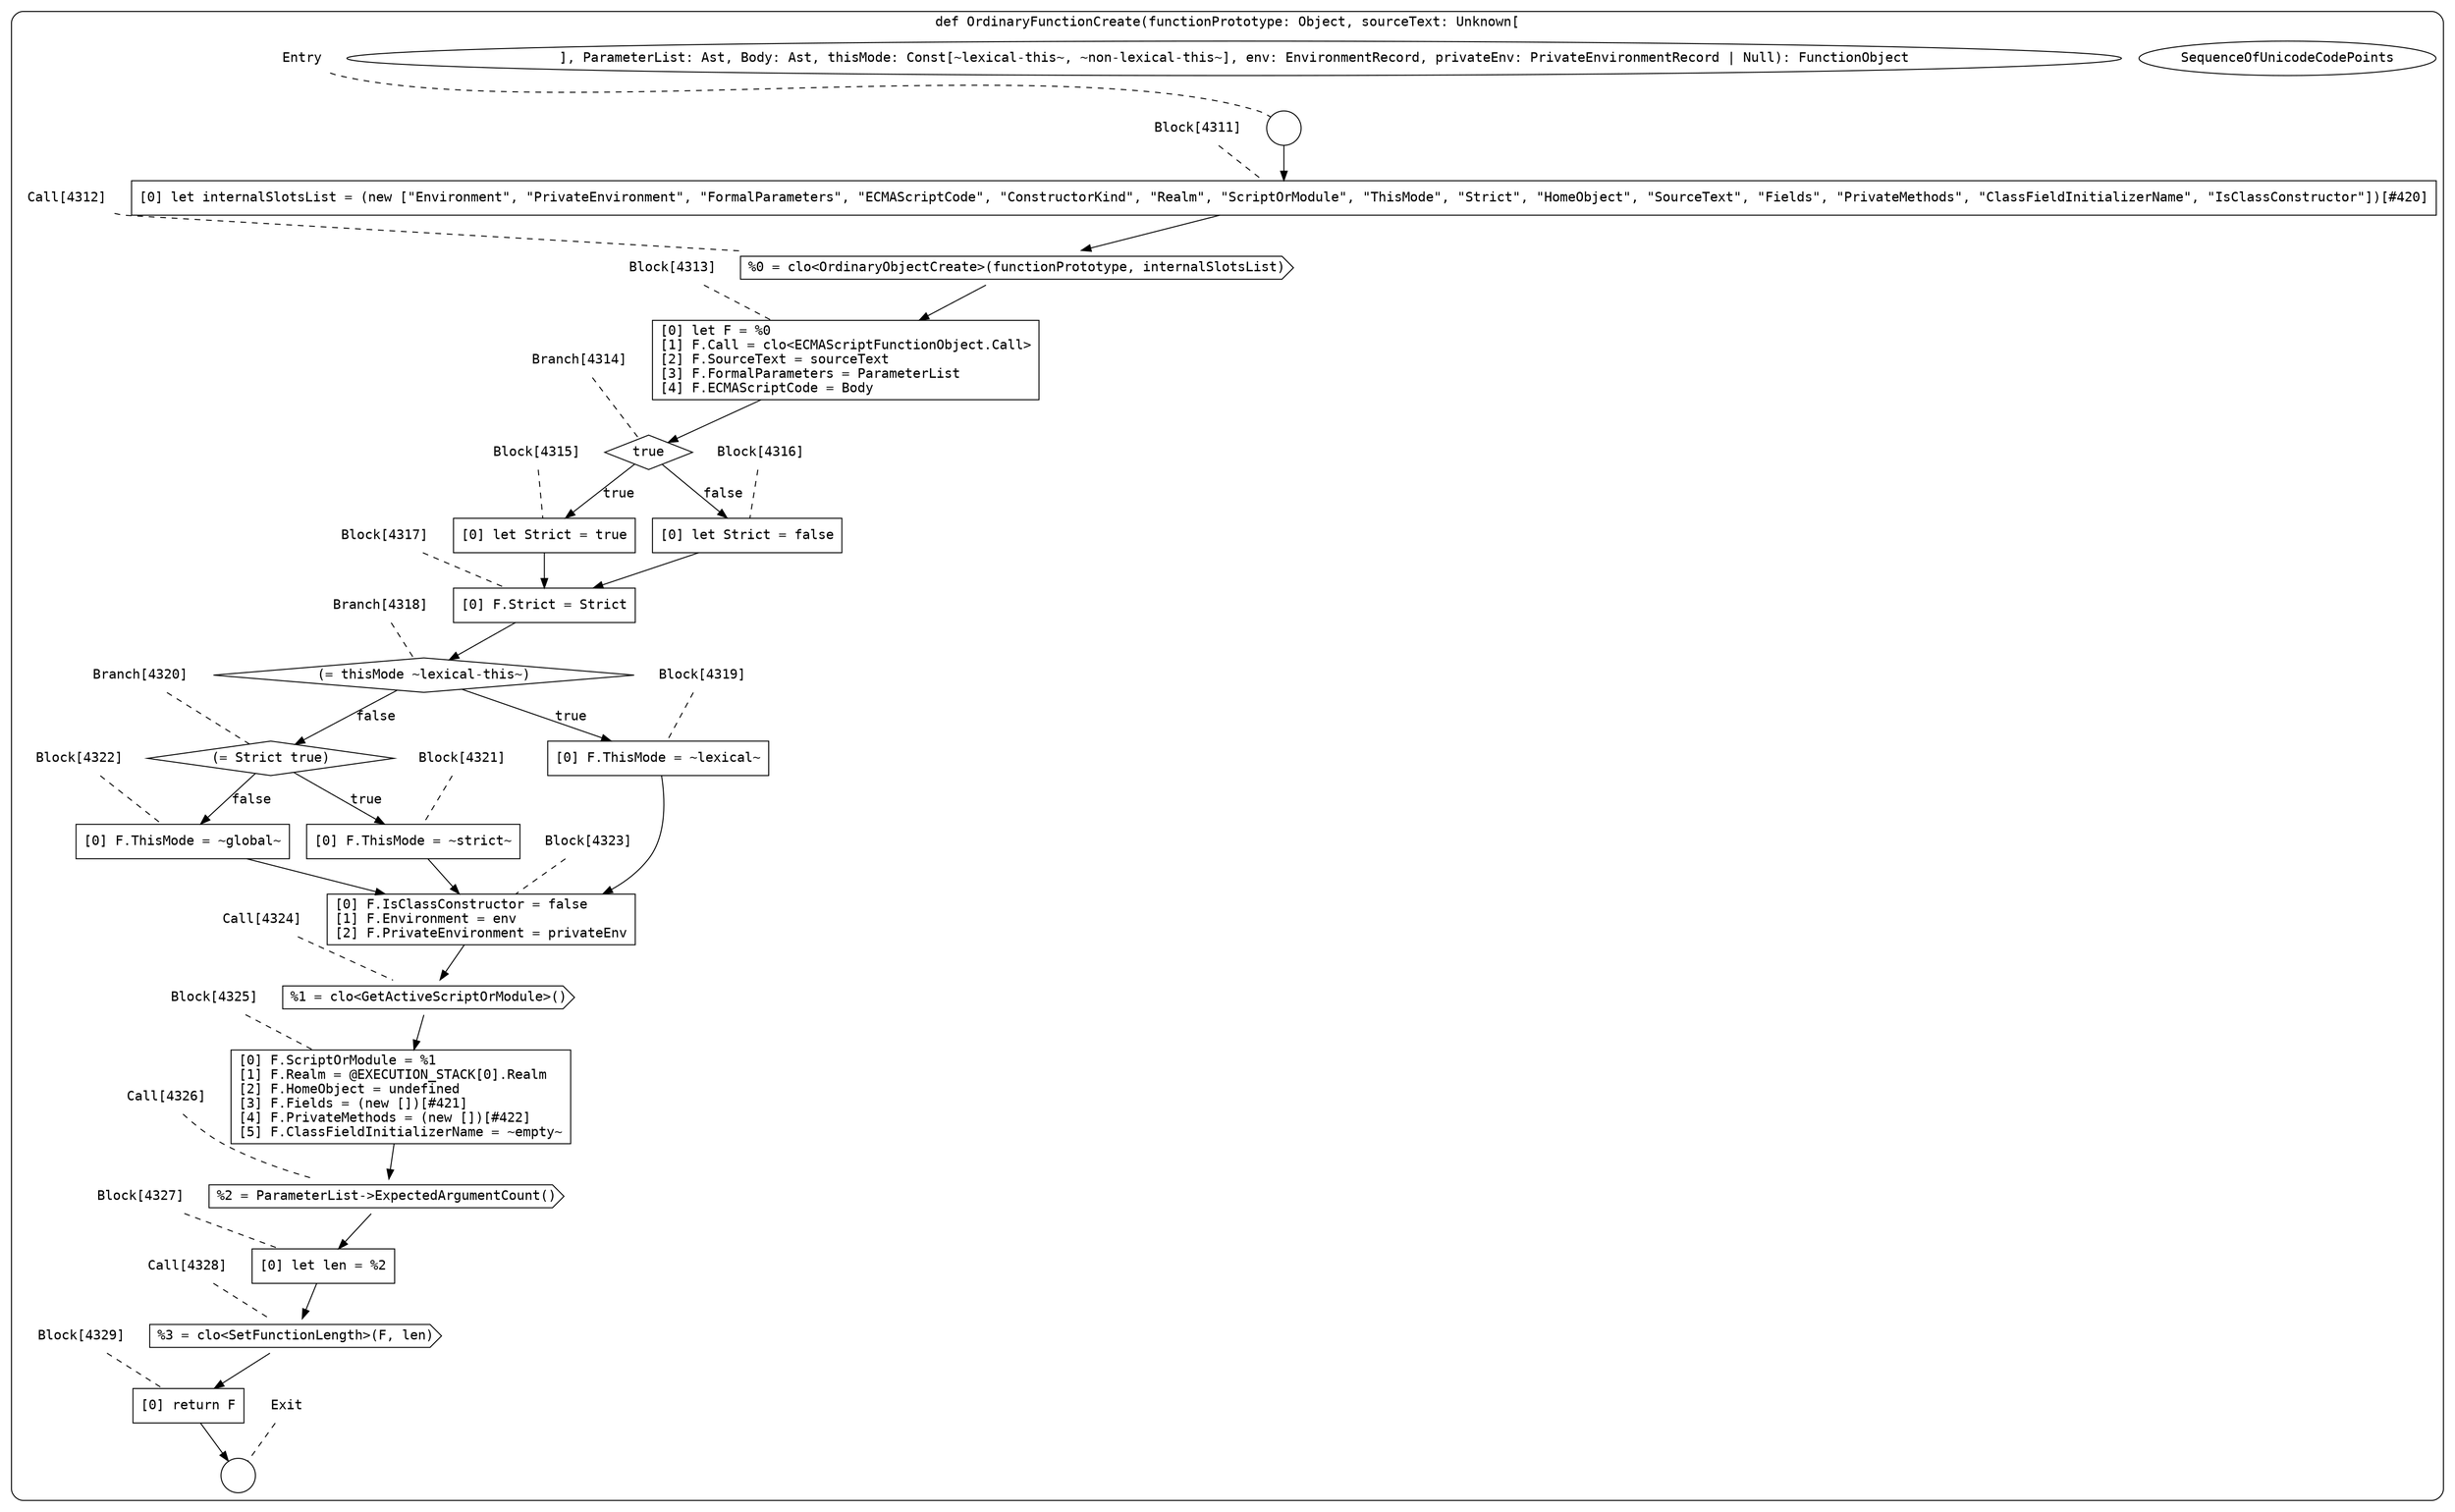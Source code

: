 digraph {
  graph [fontname = "Consolas"]
  node [fontname = "Consolas"]
  edge [fontname = "Consolas"]
  subgraph cluster1089 {
    label = "def OrdinaryFunctionCreate(functionPrototype: Object, sourceText: Unknown["SequenceOfUnicodeCodePoints"], ParameterList: Ast, Body: Ast, thisMode: Const[~lexical-this~, ~non-lexical-this~], env: EnvironmentRecord, privateEnv: PrivateEnvironmentRecord | Null): FunctionObject"
    style = rounded
    cluster1089_entry_name [shape=none, label=<<font color="black">Entry</font>>]
    cluster1089_entry_name -> cluster1089_entry [arrowhead=none, color="black", style=dashed]
    cluster1089_entry [shape=circle label=" " color="black" fillcolor="white" style=filled]
    cluster1089_entry -> node4311 [color="black"]
    cluster1089_exit_name [shape=none, label=<<font color="black">Exit</font>>]
    cluster1089_exit_name -> cluster1089_exit [arrowhead=none, color="black", style=dashed]
    cluster1089_exit [shape=circle label=" " color="black" fillcolor="white" style=filled]
    node4311_name [shape=none, label=<<font color="black">Block[4311]</font>>]
    node4311_name -> node4311 [arrowhead=none, color="black", style=dashed]
    node4311 [shape=box, label=<<font color="black">[0] let internalSlotsList = (new [&quot;Environment&quot;, &quot;PrivateEnvironment&quot;, &quot;FormalParameters&quot;, &quot;ECMAScriptCode&quot;, &quot;ConstructorKind&quot;, &quot;Realm&quot;, &quot;ScriptOrModule&quot;, &quot;ThisMode&quot;, &quot;Strict&quot;, &quot;HomeObject&quot;, &quot;SourceText&quot;, &quot;Fields&quot;, &quot;PrivateMethods&quot;, &quot;ClassFieldInitializerName&quot;, &quot;IsClassConstructor&quot;])[#420]<BR ALIGN="LEFT"/></font>> color="black" fillcolor="white", style=filled]
    node4311 -> node4312 [color="black"]
    node4312_name [shape=none, label=<<font color="black">Call[4312]</font>>]
    node4312_name -> node4312 [arrowhead=none, color="black", style=dashed]
    node4312 [shape=cds, label=<<font color="black">%0 = clo&lt;OrdinaryObjectCreate&gt;(functionPrototype, internalSlotsList)</font>> color="black" fillcolor="white", style=filled]
    node4312 -> node4313 [color="black"]
    node4313_name [shape=none, label=<<font color="black">Block[4313]</font>>]
    node4313_name -> node4313 [arrowhead=none, color="black", style=dashed]
    node4313 [shape=box, label=<<font color="black">[0] let F = %0<BR ALIGN="LEFT"/>[1] F.Call = clo&lt;ECMAScriptFunctionObject.Call&gt;<BR ALIGN="LEFT"/>[2] F.SourceText = sourceText<BR ALIGN="LEFT"/>[3] F.FormalParameters = ParameterList<BR ALIGN="LEFT"/>[4] F.ECMAScriptCode = Body<BR ALIGN="LEFT"/></font>> color="black" fillcolor="white", style=filled]
    node4313 -> node4314 [color="black"]
    node4314_name [shape=none, label=<<font color="black">Branch[4314]</font>>]
    node4314_name -> node4314 [arrowhead=none, color="black", style=dashed]
    node4314 [shape=diamond, label=<<font color="black">true</font>> color="black" fillcolor="white", style=filled]
    node4314 -> node4315 [label=<<font color="black">true</font>> color="black"]
    node4314 -> node4316 [label=<<font color="black">false</font>> color="black"]
    node4315_name [shape=none, label=<<font color="black">Block[4315]</font>>]
    node4315_name -> node4315 [arrowhead=none, color="black", style=dashed]
    node4315 [shape=box, label=<<font color="black">[0] let Strict = true<BR ALIGN="LEFT"/></font>> color="black" fillcolor="white", style=filled]
    node4315 -> node4317 [color="black"]
    node4316_name [shape=none, label=<<font color="black">Block[4316]</font>>]
    node4316_name -> node4316 [arrowhead=none, color="black", style=dashed]
    node4316 [shape=box, label=<<font color="black">[0] let Strict = false<BR ALIGN="LEFT"/></font>> color="black" fillcolor="white", style=filled]
    node4316 -> node4317 [color="black"]
    node4317_name [shape=none, label=<<font color="black">Block[4317]</font>>]
    node4317_name -> node4317 [arrowhead=none, color="black", style=dashed]
    node4317 [shape=box, label=<<font color="black">[0] F.Strict = Strict<BR ALIGN="LEFT"/></font>> color="black" fillcolor="white", style=filled]
    node4317 -> node4318 [color="black"]
    node4318_name [shape=none, label=<<font color="black">Branch[4318]</font>>]
    node4318_name -> node4318 [arrowhead=none, color="black", style=dashed]
    node4318 [shape=diamond, label=<<font color="black">(= thisMode ~lexical-this~)</font>> color="black" fillcolor="white", style=filled]
    node4318 -> node4319 [label=<<font color="black">true</font>> color="black"]
    node4318 -> node4320 [label=<<font color="black">false</font>> color="black"]
    node4319_name [shape=none, label=<<font color="black">Block[4319]</font>>]
    node4319_name -> node4319 [arrowhead=none, color="black", style=dashed]
    node4319 [shape=box, label=<<font color="black">[0] F.ThisMode = ~lexical~<BR ALIGN="LEFT"/></font>> color="black" fillcolor="white", style=filled]
    node4319 -> node4323 [color="black"]
    node4320_name [shape=none, label=<<font color="black">Branch[4320]</font>>]
    node4320_name -> node4320 [arrowhead=none, color="black", style=dashed]
    node4320 [shape=diamond, label=<<font color="black">(= Strict true)</font>> color="black" fillcolor="white", style=filled]
    node4320 -> node4321 [label=<<font color="black">true</font>> color="black"]
    node4320 -> node4322 [label=<<font color="black">false</font>> color="black"]
    node4323_name [shape=none, label=<<font color="black">Block[4323]</font>>]
    node4323_name -> node4323 [arrowhead=none, color="black", style=dashed]
    node4323 [shape=box, label=<<font color="black">[0] F.IsClassConstructor = false<BR ALIGN="LEFT"/>[1] F.Environment = env<BR ALIGN="LEFT"/>[2] F.PrivateEnvironment = privateEnv<BR ALIGN="LEFT"/></font>> color="black" fillcolor="white", style=filled]
    node4323 -> node4324 [color="black"]
    node4321_name [shape=none, label=<<font color="black">Block[4321]</font>>]
    node4321_name -> node4321 [arrowhead=none, color="black", style=dashed]
    node4321 [shape=box, label=<<font color="black">[0] F.ThisMode = ~strict~<BR ALIGN="LEFT"/></font>> color="black" fillcolor="white", style=filled]
    node4321 -> node4323 [color="black"]
    node4322_name [shape=none, label=<<font color="black">Block[4322]</font>>]
    node4322_name -> node4322 [arrowhead=none, color="black", style=dashed]
    node4322 [shape=box, label=<<font color="black">[0] F.ThisMode = ~global~<BR ALIGN="LEFT"/></font>> color="black" fillcolor="white", style=filled]
    node4322 -> node4323 [color="black"]
    node4324_name [shape=none, label=<<font color="black">Call[4324]</font>>]
    node4324_name -> node4324 [arrowhead=none, color="black", style=dashed]
    node4324 [shape=cds, label=<<font color="black">%1 = clo&lt;GetActiveScriptOrModule&gt;()</font>> color="black" fillcolor="white", style=filled]
    node4324 -> node4325 [color="black"]
    node4325_name [shape=none, label=<<font color="black">Block[4325]</font>>]
    node4325_name -> node4325 [arrowhead=none, color="black", style=dashed]
    node4325 [shape=box, label=<<font color="black">[0] F.ScriptOrModule = %1<BR ALIGN="LEFT"/>[1] F.Realm = @EXECUTION_STACK[0].Realm<BR ALIGN="LEFT"/>[2] F.HomeObject = undefined<BR ALIGN="LEFT"/>[3] F.Fields = (new [])[#421]<BR ALIGN="LEFT"/>[4] F.PrivateMethods = (new [])[#422]<BR ALIGN="LEFT"/>[5] F.ClassFieldInitializerName = ~empty~<BR ALIGN="LEFT"/></font>> color="black" fillcolor="white", style=filled]
    node4325 -> node4326 [color="black"]
    node4326_name [shape=none, label=<<font color="black">Call[4326]</font>>]
    node4326_name -> node4326 [arrowhead=none, color="black", style=dashed]
    node4326 [shape=cds, label=<<font color="black">%2 = ParameterList-&gt;ExpectedArgumentCount()</font>> color="black" fillcolor="white", style=filled]
    node4326 -> node4327 [color="black"]
    node4327_name [shape=none, label=<<font color="black">Block[4327]</font>>]
    node4327_name -> node4327 [arrowhead=none, color="black", style=dashed]
    node4327 [shape=box, label=<<font color="black">[0] let len = %2<BR ALIGN="LEFT"/></font>> color="black" fillcolor="white", style=filled]
    node4327 -> node4328 [color="black"]
    node4328_name [shape=none, label=<<font color="black">Call[4328]</font>>]
    node4328_name -> node4328 [arrowhead=none, color="black", style=dashed]
    node4328 [shape=cds, label=<<font color="black">%3 = clo&lt;SetFunctionLength&gt;(F, len)</font>> color="black" fillcolor="white", style=filled]
    node4328 -> node4329 [color="black"]
    node4329_name [shape=none, label=<<font color="black">Block[4329]</font>>]
    node4329_name -> node4329 [arrowhead=none, color="black", style=dashed]
    node4329 [shape=box, label=<<font color="black">[0] return F<BR ALIGN="LEFT"/></font>> color="black" fillcolor="white", style=filled]
    node4329 -> cluster1089_exit [color="black"]
  }
}